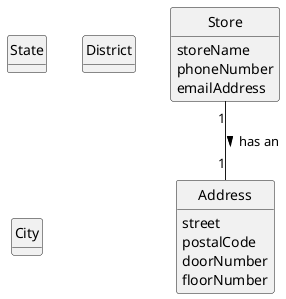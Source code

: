 @startuml
skinparam monochrome true
skinparam packageStyle rectangle
skinparam shadowing false

'left to right direction

skinparam classAttributeIconSize 0

hide circle
hide methods

class Store {
    storeName
    phoneNumber
    emailAddress
}

class Address {
    street
    postalCode
    doorNumber
    floorNumber
}

class State {
}

class District {
}

class City {
}


Store "1" -- "1" Address : has an >

@enduml

